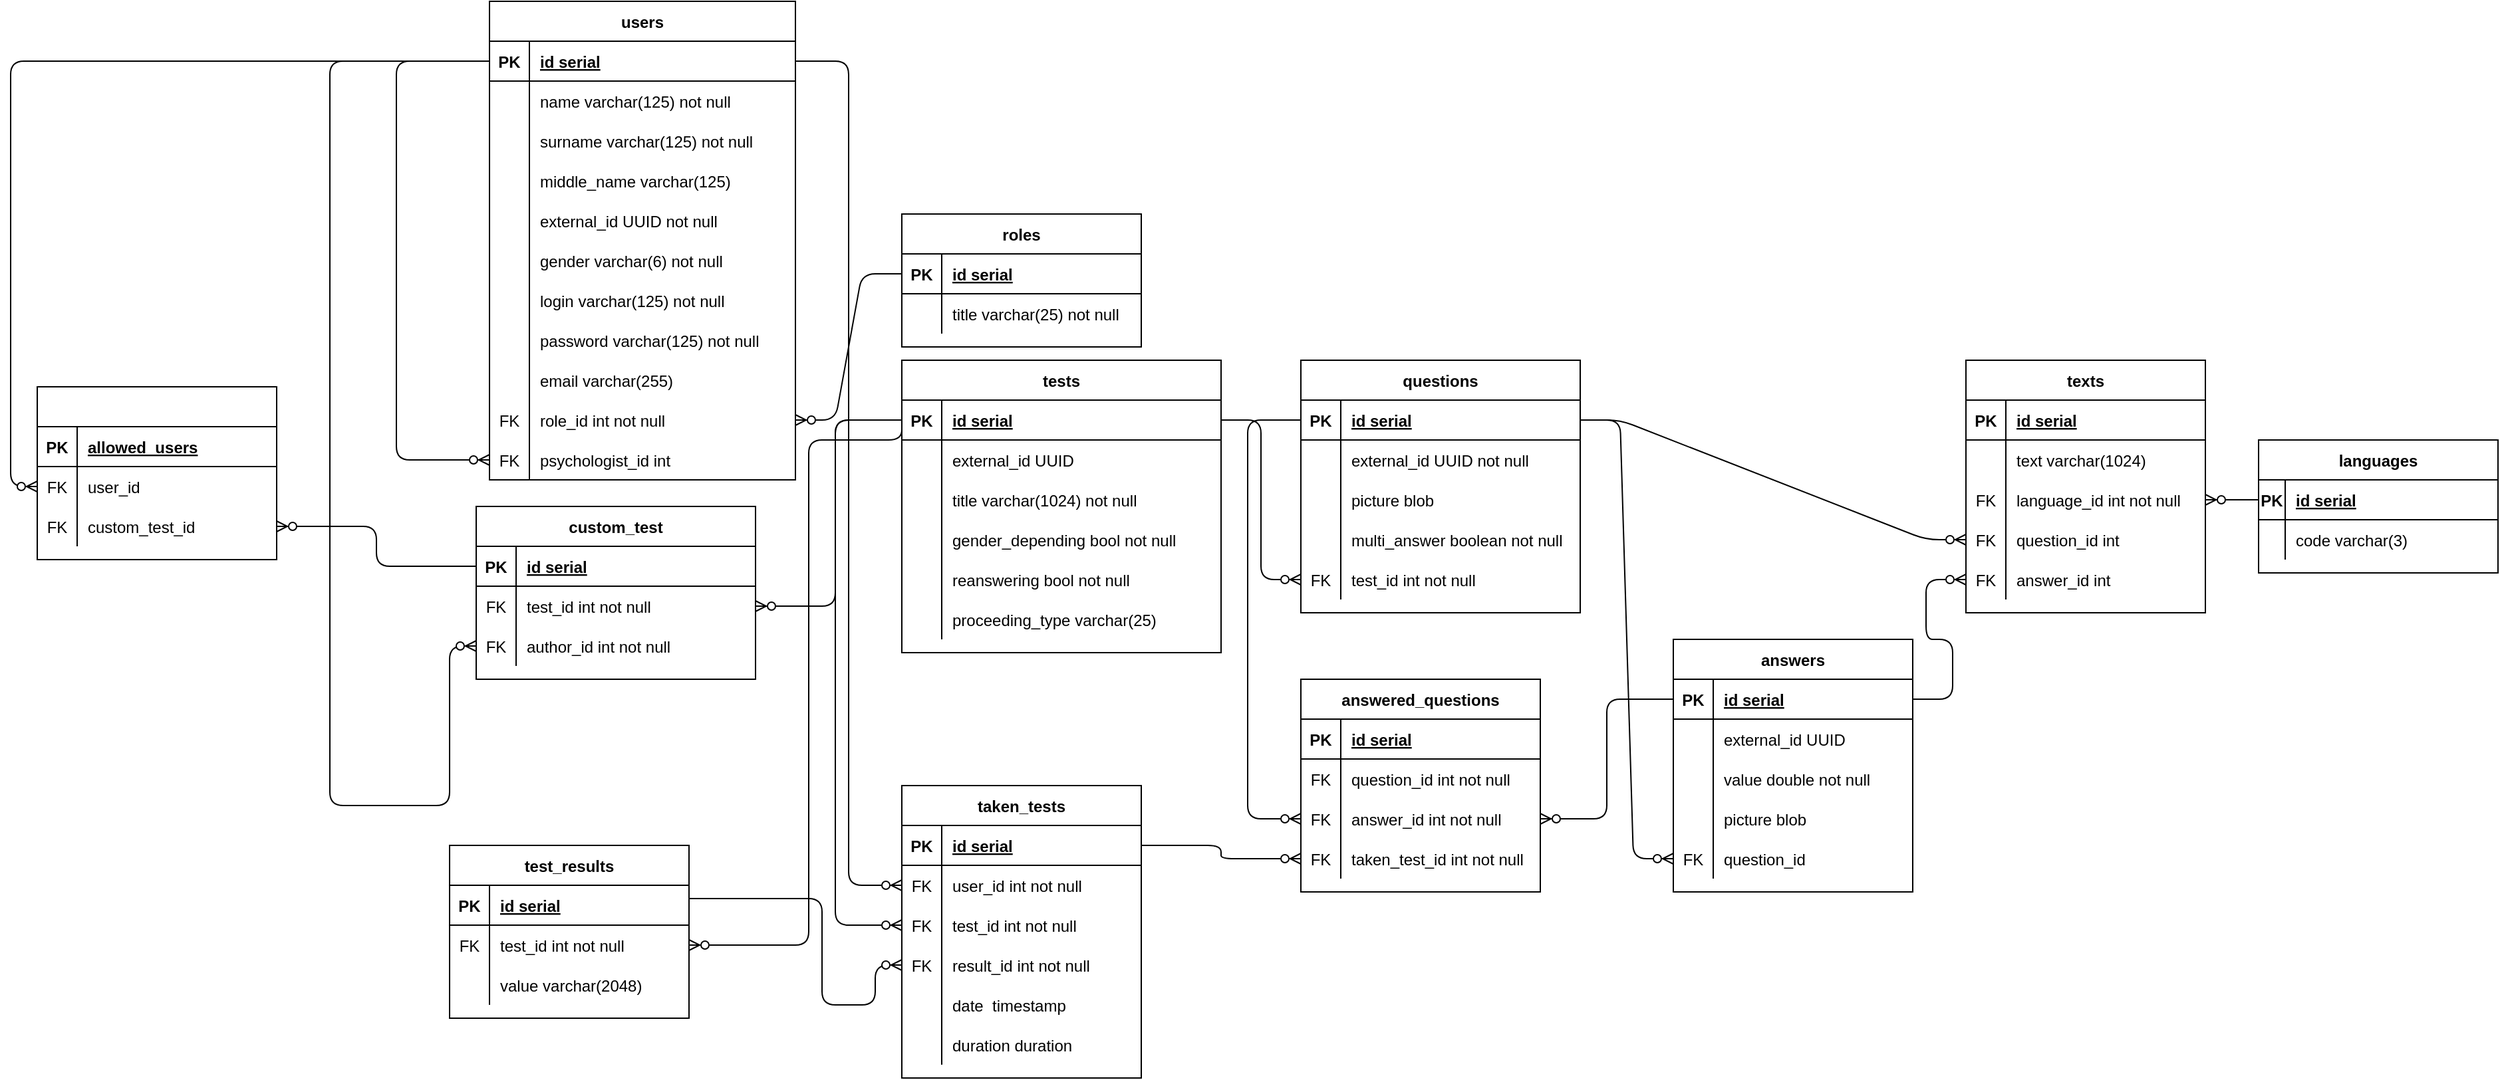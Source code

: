 <mxfile version="13.9.9" type="device"><diagram id="R2lEEEUBdFMjLlhIrx00" name="Page-1"><mxGraphModel dx="2100" dy="607" grid="1" gridSize="10" guides="1" tooltips="1" connect="1" arrows="1" fold="1" page="1" pageScale="1" pageWidth="850" pageHeight="1100" math="0" shadow="0" extFonts="Permanent Marker^https://fonts.googleapis.com/css?family=Permanent+Marker"><root><mxCell id="0"/><mxCell id="1" parent="0"/><mxCell id="3nkC1NGxihvUx6n18fSb-1" value="roles" style="shape=table;startSize=30;container=1;collapsible=1;childLayout=tableLayout;fixedRows=1;rowLines=0;fontStyle=1;align=center;resizeLast=1;" vertex="1" parent="1"><mxGeometry x="500" y="250" width="180" height="100" as="geometry"/></mxCell><mxCell id="3nkC1NGxihvUx6n18fSb-2" value="" style="shape=partialRectangle;collapsible=0;dropTarget=0;pointerEvents=0;fillColor=none;top=0;left=0;bottom=1;right=0;points=[[0,0.5],[1,0.5]];portConstraint=eastwest;" vertex="1" parent="3nkC1NGxihvUx6n18fSb-1"><mxGeometry y="30" width="180" height="30" as="geometry"/></mxCell><mxCell id="3nkC1NGxihvUx6n18fSb-3" value="PK" style="shape=partialRectangle;connectable=0;fillColor=none;top=0;left=0;bottom=0;right=0;fontStyle=1;overflow=hidden;" vertex="1" parent="3nkC1NGxihvUx6n18fSb-2"><mxGeometry width="30" height="30" as="geometry"/></mxCell><mxCell id="3nkC1NGxihvUx6n18fSb-4" value="id serial" style="shape=partialRectangle;connectable=0;fillColor=none;top=0;left=0;bottom=0;right=0;align=left;spacingLeft=6;fontStyle=5;overflow=hidden;" vertex="1" parent="3nkC1NGxihvUx6n18fSb-2"><mxGeometry x="30" width="150" height="30" as="geometry"/></mxCell><mxCell id="3nkC1NGxihvUx6n18fSb-5" value="" style="shape=partialRectangle;collapsible=0;dropTarget=0;pointerEvents=0;fillColor=none;top=0;left=0;bottom=0;right=0;points=[[0,0.5],[1,0.5]];portConstraint=eastwest;" vertex="1" parent="3nkC1NGxihvUx6n18fSb-1"><mxGeometry y="60" width="180" height="30" as="geometry"/></mxCell><mxCell id="3nkC1NGxihvUx6n18fSb-6" value="" style="shape=partialRectangle;connectable=0;fillColor=none;top=0;left=0;bottom=0;right=0;editable=1;overflow=hidden;" vertex="1" parent="3nkC1NGxihvUx6n18fSb-5"><mxGeometry width="30" height="30" as="geometry"/></mxCell><mxCell id="3nkC1NGxihvUx6n18fSb-7" value="title varchar(25) not null" style="shape=partialRectangle;connectable=0;fillColor=none;top=0;left=0;bottom=0;right=0;align=left;spacingLeft=6;overflow=hidden;" vertex="1" parent="3nkC1NGxihvUx6n18fSb-5"><mxGeometry x="30" width="150" height="30" as="geometry"/></mxCell><mxCell id="3nkC1NGxihvUx6n18fSb-14" value="users" style="shape=table;startSize=30;container=1;collapsible=1;childLayout=tableLayout;fixedRows=1;rowLines=0;fontStyle=1;align=center;resizeLast=1;" vertex="1" parent="1"><mxGeometry x="190" y="90" width="230" height="360" as="geometry"/></mxCell><mxCell id="3nkC1NGxihvUx6n18fSb-71" style="edgeStyle=orthogonalEdgeStyle;rounded=1;orthogonalLoop=1;jettySize=auto;html=1;entryX=0;entryY=0.5;entryDx=0;entryDy=0;endArrow=ERzeroToMany;endFill=1;" edge="1" parent="3nkC1NGxihvUx6n18fSb-14" source="3nkC1NGxihvUx6n18fSb-15" target="3nkC1NGxihvUx6n18fSb-66"><mxGeometry relative="1" as="geometry"><Array as="points"><mxPoint x="-70" y="45"/><mxPoint x="-70" y="345"/></Array></mxGeometry></mxCell><mxCell id="3nkC1NGxihvUx6n18fSb-15" value="" style="shape=partialRectangle;collapsible=0;dropTarget=0;pointerEvents=0;fillColor=none;top=0;left=0;bottom=1;right=0;points=[[0,0.5],[1,0.5]];portConstraint=eastwest;" vertex="1" parent="3nkC1NGxihvUx6n18fSb-14"><mxGeometry y="30" width="230" height="30" as="geometry"/></mxCell><mxCell id="3nkC1NGxihvUx6n18fSb-16" value="PK" style="shape=partialRectangle;connectable=0;fillColor=none;top=0;left=0;bottom=0;right=0;fontStyle=1;overflow=hidden;" vertex="1" parent="3nkC1NGxihvUx6n18fSb-15"><mxGeometry width="30" height="30" as="geometry"/></mxCell><mxCell id="3nkC1NGxihvUx6n18fSb-17" value="id serial" style="shape=partialRectangle;connectable=0;fillColor=none;top=0;left=0;bottom=0;right=0;align=left;spacingLeft=6;fontStyle=5;overflow=hidden;" vertex="1" parent="3nkC1NGxihvUx6n18fSb-15"><mxGeometry x="30" width="200" height="30" as="geometry"/></mxCell><mxCell id="3nkC1NGxihvUx6n18fSb-18" value="" style="shape=partialRectangle;collapsible=0;dropTarget=0;pointerEvents=0;fillColor=none;top=0;left=0;bottom=0;right=0;points=[[0,0.5],[1,0.5]];portConstraint=eastwest;" vertex="1" parent="3nkC1NGxihvUx6n18fSb-14"><mxGeometry y="60" width="230" height="30" as="geometry"/></mxCell><mxCell id="3nkC1NGxihvUx6n18fSb-19" value="" style="shape=partialRectangle;connectable=0;fillColor=none;top=0;left=0;bottom=0;right=0;editable=1;overflow=hidden;" vertex="1" parent="3nkC1NGxihvUx6n18fSb-18"><mxGeometry width="30" height="30" as="geometry"/></mxCell><mxCell id="3nkC1NGxihvUx6n18fSb-20" value="name varchar(125) not null" style="shape=partialRectangle;connectable=0;fillColor=none;top=0;left=0;bottom=0;right=0;align=left;spacingLeft=6;overflow=hidden;" vertex="1" parent="3nkC1NGxihvUx6n18fSb-18"><mxGeometry x="30" width="200" height="30" as="geometry"/></mxCell><mxCell id="3nkC1NGxihvUx6n18fSb-21" value="" style="shape=partialRectangle;collapsible=0;dropTarget=0;pointerEvents=0;fillColor=none;top=0;left=0;bottom=0;right=0;points=[[0,0.5],[1,0.5]];portConstraint=eastwest;" vertex="1" parent="3nkC1NGxihvUx6n18fSb-14"><mxGeometry y="90" width="230" height="30" as="geometry"/></mxCell><mxCell id="3nkC1NGxihvUx6n18fSb-22" value="" style="shape=partialRectangle;connectable=0;fillColor=none;top=0;left=0;bottom=0;right=0;editable=1;overflow=hidden;" vertex="1" parent="3nkC1NGxihvUx6n18fSb-21"><mxGeometry width="30" height="30" as="geometry"/></mxCell><mxCell id="3nkC1NGxihvUx6n18fSb-23" value="surname varchar(125) not null" style="shape=partialRectangle;connectable=0;fillColor=none;top=0;left=0;bottom=0;right=0;align=left;spacingLeft=6;overflow=hidden;" vertex="1" parent="3nkC1NGxihvUx6n18fSb-21"><mxGeometry x="30" width="200" height="30" as="geometry"/></mxCell><mxCell id="3nkC1NGxihvUx6n18fSb-24" value="" style="shape=partialRectangle;collapsible=0;dropTarget=0;pointerEvents=0;fillColor=none;top=0;left=0;bottom=0;right=0;points=[[0,0.5],[1,0.5]];portConstraint=eastwest;" vertex="1" parent="3nkC1NGxihvUx6n18fSb-14"><mxGeometry y="120" width="230" height="30" as="geometry"/></mxCell><mxCell id="3nkC1NGxihvUx6n18fSb-25" value="" style="shape=partialRectangle;connectable=0;fillColor=none;top=0;left=0;bottom=0;right=0;editable=1;overflow=hidden;" vertex="1" parent="3nkC1NGxihvUx6n18fSb-24"><mxGeometry width="30" height="30" as="geometry"/></mxCell><mxCell id="3nkC1NGxihvUx6n18fSb-26" value="middle_name varchar(125)" style="shape=partialRectangle;connectable=0;fillColor=none;top=0;left=0;bottom=0;right=0;align=left;spacingLeft=6;overflow=hidden;" vertex="1" parent="3nkC1NGxihvUx6n18fSb-24"><mxGeometry x="30" width="200" height="30" as="geometry"/></mxCell><mxCell id="3nkC1NGxihvUx6n18fSb-225" value="" style="shape=partialRectangle;collapsible=0;dropTarget=0;pointerEvents=0;fillColor=none;top=0;left=0;bottom=0;right=0;points=[[0,0.5],[1,0.5]];portConstraint=eastwest;" vertex="1" parent="3nkC1NGxihvUx6n18fSb-14"><mxGeometry y="150" width="230" height="30" as="geometry"/></mxCell><mxCell id="3nkC1NGxihvUx6n18fSb-226" value="" style="shape=partialRectangle;connectable=0;fillColor=none;top=0;left=0;bottom=0;right=0;editable=1;overflow=hidden;" vertex="1" parent="3nkC1NGxihvUx6n18fSb-225"><mxGeometry width="30" height="30" as="geometry"/></mxCell><mxCell id="3nkC1NGxihvUx6n18fSb-227" value="external_id UUID not null" style="shape=partialRectangle;connectable=0;fillColor=none;top=0;left=0;bottom=0;right=0;align=left;spacingLeft=6;overflow=hidden;" vertex="1" parent="3nkC1NGxihvUx6n18fSb-225"><mxGeometry x="30" width="200" height="30" as="geometry"/></mxCell><mxCell id="3nkC1NGxihvUx6n18fSb-56" value="" style="shape=partialRectangle;collapsible=0;dropTarget=0;pointerEvents=0;fillColor=none;top=0;left=0;bottom=0;right=0;points=[[0,0.5],[1,0.5]];portConstraint=eastwest;" vertex="1" parent="3nkC1NGxihvUx6n18fSb-14"><mxGeometry y="180" width="230" height="30" as="geometry"/></mxCell><mxCell id="3nkC1NGxihvUx6n18fSb-57" value="" style="shape=partialRectangle;connectable=0;fillColor=none;top=0;left=0;bottom=0;right=0;editable=1;overflow=hidden;" vertex="1" parent="3nkC1NGxihvUx6n18fSb-56"><mxGeometry width="30" height="30" as="geometry"/></mxCell><mxCell id="3nkC1NGxihvUx6n18fSb-58" value="gender varchar(6) not null" style="shape=partialRectangle;connectable=0;fillColor=none;top=0;left=0;bottom=0;right=0;align=left;spacingLeft=6;overflow=hidden;" vertex="1" parent="3nkC1NGxihvUx6n18fSb-56"><mxGeometry x="30" width="200" height="30" as="geometry"/></mxCell><mxCell id="3nkC1NGxihvUx6n18fSb-27" value="" style="shape=partialRectangle;collapsible=0;dropTarget=0;pointerEvents=0;fillColor=none;top=0;left=0;bottom=0;right=0;points=[[0,0.5],[1,0.5]];portConstraint=eastwest;" vertex="1" parent="3nkC1NGxihvUx6n18fSb-14"><mxGeometry y="210" width="230" height="30" as="geometry"/></mxCell><mxCell id="3nkC1NGxihvUx6n18fSb-28" value="" style="shape=partialRectangle;connectable=0;fillColor=none;top=0;left=0;bottom=0;right=0;editable=1;overflow=hidden;" vertex="1" parent="3nkC1NGxihvUx6n18fSb-27"><mxGeometry width="30" height="30" as="geometry"/></mxCell><mxCell id="3nkC1NGxihvUx6n18fSb-29" value="login varchar(125) not null" style="shape=partialRectangle;connectable=0;fillColor=none;top=0;left=0;bottom=0;right=0;align=left;spacingLeft=6;overflow=hidden;" vertex="1" parent="3nkC1NGxihvUx6n18fSb-27"><mxGeometry x="30" width="200" height="30" as="geometry"/></mxCell><mxCell id="3nkC1NGxihvUx6n18fSb-34" value="" style="shape=partialRectangle;collapsible=0;dropTarget=0;pointerEvents=0;fillColor=none;top=0;left=0;bottom=0;right=0;points=[[0,0.5],[1,0.5]];portConstraint=eastwest;" vertex="1" parent="3nkC1NGxihvUx6n18fSb-14"><mxGeometry y="240" width="230" height="30" as="geometry"/></mxCell><mxCell id="3nkC1NGxihvUx6n18fSb-35" value="" style="shape=partialRectangle;connectable=0;fillColor=none;top=0;left=0;bottom=0;right=0;editable=1;overflow=hidden;" vertex="1" parent="3nkC1NGxihvUx6n18fSb-34"><mxGeometry width="30" height="30" as="geometry"/></mxCell><mxCell id="3nkC1NGxihvUx6n18fSb-36" value="password varchar(125) not null" style="shape=partialRectangle;connectable=0;fillColor=none;top=0;left=0;bottom=0;right=0;align=left;spacingLeft=6;overflow=hidden;" vertex="1" parent="3nkC1NGxihvUx6n18fSb-34"><mxGeometry x="30" width="200" height="30" as="geometry"/></mxCell><mxCell id="3nkC1NGxihvUx6n18fSb-45" value="" style="shape=partialRectangle;collapsible=0;dropTarget=0;pointerEvents=0;fillColor=none;top=0;left=0;bottom=0;right=0;points=[[0,0.5],[1,0.5]];portConstraint=eastwest;" vertex="1" parent="3nkC1NGxihvUx6n18fSb-14"><mxGeometry y="270" width="230" height="30" as="geometry"/></mxCell><mxCell id="3nkC1NGxihvUx6n18fSb-46" value="" style="shape=partialRectangle;connectable=0;fillColor=none;top=0;left=0;bottom=0;right=0;editable=1;overflow=hidden;" vertex="1" parent="3nkC1NGxihvUx6n18fSb-45"><mxGeometry width="30" height="30" as="geometry"/></mxCell><mxCell id="3nkC1NGxihvUx6n18fSb-47" value="email varchar(255)" style="shape=partialRectangle;connectable=0;fillColor=none;top=0;left=0;bottom=0;right=0;align=left;spacingLeft=6;overflow=hidden;" vertex="1" parent="3nkC1NGxihvUx6n18fSb-45"><mxGeometry x="30" width="200" height="30" as="geometry"/></mxCell><mxCell id="3nkC1NGxihvUx6n18fSb-52" value="" style="shape=partialRectangle;collapsible=0;dropTarget=0;pointerEvents=0;fillColor=none;top=0;left=0;bottom=0;right=0;points=[[0,0.5],[1,0.5]];portConstraint=eastwest;" vertex="1" parent="3nkC1NGxihvUx6n18fSb-14"><mxGeometry y="300" width="230" height="30" as="geometry"/></mxCell><mxCell id="3nkC1NGxihvUx6n18fSb-53" value="FK" style="shape=partialRectangle;connectable=0;fillColor=none;top=0;left=0;bottom=0;right=0;fontStyle=0;overflow=hidden;" vertex="1" parent="3nkC1NGxihvUx6n18fSb-52"><mxGeometry width="30" height="30" as="geometry"/></mxCell><mxCell id="3nkC1NGxihvUx6n18fSb-54" value="role_id int not null" style="shape=partialRectangle;connectable=0;fillColor=none;top=0;left=0;bottom=0;right=0;align=left;spacingLeft=6;fontStyle=0;overflow=hidden;" vertex="1" parent="3nkC1NGxihvUx6n18fSb-52"><mxGeometry x="30" width="200" height="30" as="geometry"/></mxCell><mxCell id="3nkC1NGxihvUx6n18fSb-66" value="" style="shape=partialRectangle;collapsible=0;dropTarget=0;pointerEvents=0;fillColor=none;top=0;left=0;bottom=0;right=0;points=[[0,0.5],[1,0.5]];portConstraint=eastwest;" vertex="1" parent="3nkC1NGxihvUx6n18fSb-14"><mxGeometry y="330" width="230" height="30" as="geometry"/></mxCell><mxCell id="3nkC1NGxihvUx6n18fSb-67" value="FK" style="shape=partialRectangle;connectable=0;fillColor=none;top=0;left=0;bottom=0;right=0;fontStyle=0;overflow=hidden;" vertex="1" parent="3nkC1NGxihvUx6n18fSb-66"><mxGeometry width="30" height="30" as="geometry"/></mxCell><mxCell id="3nkC1NGxihvUx6n18fSb-68" value="psychologist_id int " style="shape=partialRectangle;connectable=0;fillColor=none;top=0;left=0;bottom=0;right=0;align=left;spacingLeft=6;fontStyle=0;overflow=hidden;" vertex="1" parent="3nkC1NGxihvUx6n18fSb-66"><mxGeometry x="30" width="200" height="30" as="geometry"/></mxCell><mxCell id="3nkC1NGxihvUx6n18fSb-55" value="" style="edgeStyle=entityRelationEdgeStyle;fontSize=12;html=1;endArrow=ERzeroToMany;endFill=1;exitX=0;exitY=0.5;exitDx=0;exitDy=0;" edge="1" parent="1" source="3nkC1NGxihvUx6n18fSb-2" target="3nkC1NGxihvUx6n18fSb-52"><mxGeometry width="100" height="100" relative="1" as="geometry"><mxPoint x="520" y="470" as="sourcePoint"/><mxPoint x="620" y="370" as="targetPoint"/></mxGeometry></mxCell><mxCell id="3nkC1NGxihvUx6n18fSb-72" value="tests" style="shape=table;startSize=30;container=1;collapsible=1;childLayout=tableLayout;fixedRows=1;rowLines=0;fontStyle=1;align=center;resizeLast=1;" vertex="1" parent="1"><mxGeometry x="500" y="360" width="240" height="220" as="geometry"/></mxCell><mxCell id="3nkC1NGxihvUx6n18fSb-73" value="" style="shape=partialRectangle;collapsible=0;dropTarget=0;pointerEvents=0;fillColor=none;top=0;left=0;bottom=1;right=0;points=[[0,0.5],[1,0.5]];portConstraint=eastwest;" vertex="1" parent="3nkC1NGxihvUx6n18fSb-72"><mxGeometry y="30" width="240" height="30" as="geometry"/></mxCell><mxCell id="3nkC1NGxihvUx6n18fSb-74" value="PK" style="shape=partialRectangle;connectable=0;fillColor=none;top=0;left=0;bottom=0;right=0;fontStyle=1;overflow=hidden;" vertex="1" parent="3nkC1NGxihvUx6n18fSb-73"><mxGeometry width="30" height="30" as="geometry"/></mxCell><mxCell id="3nkC1NGxihvUx6n18fSb-75" value="id serial" style="shape=partialRectangle;connectable=0;fillColor=none;top=0;left=0;bottom=0;right=0;align=left;spacingLeft=6;fontStyle=5;overflow=hidden;" vertex="1" parent="3nkC1NGxihvUx6n18fSb-73"><mxGeometry x="30" width="210" height="30" as="geometry"/></mxCell><mxCell id="3nkC1NGxihvUx6n18fSb-220" value="" style="shape=partialRectangle;collapsible=0;dropTarget=0;pointerEvents=0;fillColor=none;top=0;left=0;bottom=0;right=0;points=[[0,0.5],[1,0.5]];portConstraint=eastwest;" vertex="1" parent="3nkC1NGxihvUx6n18fSb-72"><mxGeometry y="60" width="240" height="30" as="geometry"/></mxCell><mxCell id="3nkC1NGxihvUx6n18fSb-221" value="" style="shape=partialRectangle;connectable=0;fillColor=none;top=0;left=0;bottom=0;right=0;editable=1;overflow=hidden;" vertex="1" parent="3nkC1NGxihvUx6n18fSb-220"><mxGeometry width="30" height="30" as="geometry"/></mxCell><mxCell id="3nkC1NGxihvUx6n18fSb-222" value="external_id UUID" style="shape=partialRectangle;connectable=0;fillColor=none;top=0;left=0;bottom=0;right=0;align=left;spacingLeft=6;overflow=hidden;" vertex="1" parent="3nkC1NGxihvUx6n18fSb-220"><mxGeometry x="30" width="210" height="30" as="geometry"/></mxCell><mxCell id="3nkC1NGxihvUx6n18fSb-76" value="" style="shape=partialRectangle;collapsible=0;dropTarget=0;pointerEvents=0;fillColor=none;top=0;left=0;bottom=0;right=0;points=[[0,0.5],[1,0.5]];portConstraint=eastwest;" vertex="1" parent="3nkC1NGxihvUx6n18fSb-72"><mxGeometry y="90" width="240" height="30" as="geometry"/></mxCell><mxCell id="3nkC1NGxihvUx6n18fSb-77" value="" style="shape=partialRectangle;connectable=0;fillColor=none;top=0;left=0;bottom=0;right=0;editable=1;overflow=hidden;" vertex="1" parent="3nkC1NGxihvUx6n18fSb-76"><mxGeometry width="30" height="30" as="geometry"/></mxCell><mxCell id="3nkC1NGxihvUx6n18fSb-78" value="title varchar(1024) not null" style="shape=partialRectangle;connectable=0;fillColor=none;top=0;left=0;bottom=0;right=0;align=left;spacingLeft=6;overflow=hidden;" vertex="1" parent="3nkC1NGxihvUx6n18fSb-76"><mxGeometry x="30" width="210" height="30" as="geometry"/></mxCell><mxCell id="3nkC1NGxihvUx6n18fSb-79" value="" style="shape=partialRectangle;collapsible=0;dropTarget=0;pointerEvents=0;fillColor=none;top=0;left=0;bottom=0;right=0;points=[[0,0.5],[1,0.5]];portConstraint=eastwest;" vertex="1" parent="3nkC1NGxihvUx6n18fSb-72"><mxGeometry y="120" width="240" height="30" as="geometry"/></mxCell><mxCell id="3nkC1NGxihvUx6n18fSb-80" value="" style="shape=partialRectangle;connectable=0;fillColor=none;top=0;left=0;bottom=0;right=0;editable=1;overflow=hidden;" vertex="1" parent="3nkC1NGxihvUx6n18fSb-79"><mxGeometry width="30" height="30" as="geometry"/></mxCell><mxCell id="3nkC1NGxihvUx6n18fSb-81" value="gender_depending bool not null" style="shape=partialRectangle;connectable=0;fillColor=none;top=0;left=0;bottom=0;right=0;align=left;spacingLeft=6;overflow=hidden;" vertex="1" parent="3nkC1NGxihvUx6n18fSb-79"><mxGeometry x="30" width="210" height="30" as="geometry"/></mxCell><mxCell id="3nkC1NGxihvUx6n18fSb-82" value="" style="shape=partialRectangle;collapsible=0;dropTarget=0;pointerEvents=0;fillColor=none;top=0;left=0;bottom=0;right=0;points=[[0,0.5],[1,0.5]];portConstraint=eastwest;" vertex="1" parent="3nkC1NGxihvUx6n18fSb-72"><mxGeometry y="150" width="240" height="30" as="geometry"/></mxCell><mxCell id="3nkC1NGxihvUx6n18fSb-83" value="" style="shape=partialRectangle;connectable=0;fillColor=none;top=0;left=0;bottom=0;right=0;editable=1;overflow=hidden;" vertex="1" parent="3nkC1NGxihvUx6n18fSb-82"><mxGeometry width="30" height="30" as="geometry"/></mxCell><mxCell id="3nkC1NGxihvUx6n18fSb-84" value="reanswering bool not null" style="shape=partialRectangle;connectable=0;fillColor=none;top=0;left=0;bottom=0;right=0;align=left;spacingLeft=6;overflow=hidden;" vertex="1" parent="3nkC1NGxihvUx6n18fSb-82"><mxGeometry x="30" width="210" height="30" as="geometry"/></mxCell><mxCell id="3nkC1NGxihvUx6n18fSb-114" value="" style="shape=partialRectangle;collapsible=0;dropTarget=0;pointerEvents=0;fillColor=none;top=0;left=0;bottom=0;right=0;points=[[0,0.5],[1,0.5]];portConstraint=eastwest;" vertex="1" parent="3nkC1NGxihvUx6n18fSb-72"><mxGeometry y="180" width="240" height="30" as="geometry"/></mxCell><mxCell id="3nkC1NGxihvUx6n18fSb-115" value="" style="shape=partialRectangle;connectable=0;fillColor=none;top=0;left=0;bottom=0;right=0;editable=1;overflow=hidden;" vertex="1" parent="3nkC1NGxihvUx6n18fSb-114"><mxGeometry width="30" height="30" as="geometry"/></mxCell><mxCell id="3nkC1NGxihvUx6n18fSb-116" value="proceeding_type varchar(25)" style="shape=partialRectangle;connectable=0;fillColor=none;top=0;left=0;bottom=0;right=0;align=left;spacingLeft=6;overflow=hidden;" vertex="1" parent="3nkC1NGxihvUx6n18fSb-114"><mxGeometry x="30" width="210" height="30" as="geometry"/></mxCell><mxCell id="3nkC1NGxihvUx6n18fSb-85" value="custom_test" style="shape=table;startSize=30;container=1;collapsible=1;childLayout=tableLayout;fixedRows=1;rowLines=0;fontStyle=1;align=center;resizeLast=1;" vertex="1" parent="1"><mxGeometry x="180" y="470" width="210" height="130" as="geometry"/></mxCell><mxCell id="3nkC1NGxihvUx6n18fSb-86" value="" style="shape=partialRectangle;collapsible=0;dropTarget=0;pointerEvents=0;fillColor=none;top=0;left=0;bottom=1;right=0;points=[[0,0.5],[1,0.5]];portConstraint=eastwest;" vertex="1" parent="3nkC1NGxihvUx6n18fSb-85"><mxGeometry y="30" width="210" height="30" as="geometry"/></mxCell><mxCell id="3nkC1NGxihvUx6n18fSb-87" value="PK" style="shape=partialRectangle;connectable=0;fillColor=none;top=0;left=0;bottom=0;right=0;fontStyle=1;overflow=hidden;" vertex="1" parent="3nkC1NGxihvUx6n18fSb-86"><mxGeometry width="30" height="30" as="geometry"/></mxCell><mxCell id="3nkC1NGxihvUx6n18fSb-88" value="id serial" style="shape=partialRectangle;connectable=0;fillColor=none;top=0;left=0;bottom=0;right=0;align=left;spacingLeft=6;fontStyle=5;overflow=hidden;" vertex="1" parent="3nkC1NGxihvUx6n18fSb-86"><mxGeometry x="30" width="180" height="30" as="geometry"/></mxCell><mxCell id="3nkC1NGxihvUx6n18fSb-89" value="" style="shape=partialRectangle;collapsible=0;dropTarget=0;pointerEvents=0;fillColor=none;top=0;left=0;bottom=0;right=0;points=[[0,0.5],[1,0.5]];portConstraint=eastwest;" vertex="1" parent="3nkC1NGxihvUx6n18fSb-85"><mxGeometry y="60" width="210" height="30" as="geometry"/></mxCell><mxCell id="3nkC1NGxihvUx6n18fSb-90" value="FK" style="shape=partialRectangle;connectable=0;fillColor=none;top=0;left=0;bottom=0;right=0;editable=1;overflow=hidden;fontStyle=0" vertex="1" parent="3nkC1NGxihvUx6n18fSb-89"><mxGeometry width="30" height="30" as="geometry"/></mxCell><mxCell id="3nkC1NGxihvUx6n18fSb-91" value="test_id int not null" style="shape=partialRectangle;connectable=0;fillColor=none;top=0;left=0;bottom=0;right=0;align=left;spacingLeft=6;overflow=hidden;" vertex="1" parent="3nkC1NGxihvUx6n18fSb-89"><mxGeometry x="30" width="180" height="30" as="geometry"/></mxCell><mxCell id="3nkC1NGxihvUx6n18fSb-92" value="" style="shape=partialRectangle;collapsible=0;dropTarget=0;pointerEvents=0;fillColor=none;top=0;left=0;bottom=0;right=0;points=[[0,0.5],[1,0.5]];portConstraint=eastwest;" vertex="1" parent="3nkC1NGxihvUx6n18fSb-85"><mxGeometry y="90" width="210" height="30" as="geometry"/></mxCell><mxCell id="3nkC1NGxihvUx6n18fSb-93" value="FK" style="shape=partialRectangle;connectable=0;fillColor=none;top=0;left=0;bottom=0;right=0;editable=1;overflow=hidden;fontStyle=0" vertex="1" parent="3nkC1NGxihvUx6n18fSb-92"><mxGeometry width="30" height="30" as="geometry"/></mxCell><mxCell id="3nkC1NGxihvUx6n18fSb-94" value="author_id int not null" style="shape=partialRectangle;connectable=0;fillColor=none;top=0;left=0;bottom=0;right=0;align=left;spacingLeft=6;overflow=hidden;" vertex="1" parent="3nkC1NGxihvUx6n18fSb-92"><mxGeometry x="30" width="180" height="30" as="geometry"/></mxCell><mxCell id="3nkC1NGxihvUx6n18fSb-99" style="edgeStyle=orthogonalEdgeStyle;rounded=1;orthogonalLoop=1;jettySize=auto;html=1;entryX=0;entryY=0.5;entryDx=0;entryDy=0;endArrow=ERzeroToMany;endFill=1;exitX=0;exitY=0.5;exitDx=0;exitDy=0;" edge="1" parent="1" source="3nkC1NGxihvUx6n18fSb-15" target="3nkC1NGxihvUx6n18fSb-92"><mxGeometry relative="1" as="geometry"><Array as="points"><mxPoint x="70" y="135"/><mxPoint x="70" y="695"/><mxPoint x="160" y="695"/><mxPoint x="160" y="575"/></Array></mxGeometry></mxCell><mxCell id="3nkC1NGxihvUx6n18fSb-100" style="edgeStyle=orthogonalEdgeStyle;rounded=1;orthogonalLoop=1;jettySize=auto;html=1;entryX=1;entryY=0.5;entryDx=0;entryDy=0;endArrow=ERzeroToMany;endFill=1;" edge="1" parent="1" source="3nkC1NGxihvUx6n18fSb-73" target="3nkC1NGxihvUx6n18fSb-89"><mxGeometry relative="1" as="geometry"><Array as="points"><mxPoint x="450" y="405"/><mxPoint x="450" y="545"/></Array></mxGeometry></mxCell><mxCell id="3nkC1NGxihvUx6n18fSb-101" value="questions" style="shape=table;startSize=30;container=1;collapsible=1;childLayout=tableLayout;fixedRows=1;rowLines=0;fontStyle=1;align=center;resizeLast=1;" vertex="1" parent="1"><mxGeometry x="800" y="360" width="210" height="190" as="geometry"/></mxCell><mxCell id="3nkC1NGxihvUx6n18fSb-102" value="" style="shape=partialRectangle;collapsible=0;dropTarget=0;pointerEvents=0;fillColor=none;top=0;left=0;bottom=1;right=0;points=[[0,0.5],[1,0.5]];portConstraint=eastwest;" vertex="1" parent="3nkC1NGxihvUx6n18fSb-101"><mxGeometry y="30" width="210" height="30" as="geometry"/></mxCell><mxCell id="3nkC1NGxihvUx6n18fSb-103" value="PK" style="shape=partialRectangle;connectable=0;fillColor=none;top=0;left=0;bottom=0;right=0;fontStyle=1;overflow=hidden;" vertex="1" parent="3nkC1NGxihvUx6n18fSb-102"><mxGeometry width="30" height="30" as="geometry"/></mxCell><mxCell id="3nkC1NGxihvUx6n18fSb-104" value="id serial" style="shape=partialRectangle;connectable=0;fillColor=none;top=0;left=0;bottom=0;right=0;align=left;spacingLeft=6;fontStyle=5;overflow=hidden;" vertex="1" parent="3nkC1NGxihvUx6n18fSb-102"><mxGeometry x="30" width="180" height="30" as="geometry"/></mxCell><mxCell id="3nkC1NGxihvUx6n18fSb-204" value="" style="shape=partialRectangle;collapsible=0;dropTarget=0;pointerEvents=0;fillColor=none;top=0;left=0;bottom=0;right=0;points=[[0,0.5],[1,0.5]];portConstraint=eastwest;" vertex="1" parent="3nkC1NGxihvUx6n18fSb-101"><mxGeometry y="60" width="210" height="30" as="geometry"/></mxCell><mxCell id="3nkC1NGxihvUx6n18fSb-205" value="" style="shape=partialRectangle;connectable=0;fillColor=none;top=0;left=0;bottom=0;right=0;editable=1;overflow=hidden;" vertex="1" parent="3nkC1NGxihvUx6n18fSb-204"><mxGeometry width="30" height="30" as="geometry"/></mxCell><mxCell id="3nkC1NGxihvUx6n18fSb-206" value="external_id UUID not null" style="shape=partialRectangle;connectable=0;fillColor=none;top=0;left=0;bottom=0;right=0;align=left;spacingLeft=6;overflow=hidden;" vertex="1" parent="3nkC1NGxihvUx6n18fSb-204"><mxGeometry x="30" width="180" height="30" as="geometry"/></mxCell><mxCell id="3nkC1NGxihvUx6n18fSb-108" value="" style="shape=partialRectangle;collapsible=0;dropTarget=0;pointerEvents=0;fillColor=none;top=0;left=0;bottom=0;right=0;points=[[0,0.5],[1,0.5]];portConstraint=eastwest;" vertex="1" parent="3nkC1NGxihvUx6n18fSb-101"><mxGeometry y="90" width="210" height="30" as="geometry"/></mxCell><mxCell id="3nkC1NGxihvUx6n18fSb-109" value="" style="shape=partialRectangle;connectable=0;fillColor=none;top=0;left=0;bottom=0;right=0;editable=1;overflow=hidden;" vertex="1" parent="3nkC1NGxihvUx6n18fSb-108"><mxGeometry width="30" height="30" as="geometry"/></mxCell><mxCell id="3nkC1NGxihvUx6n18fSb-110" value="picture blob " style="shape=partialRectangle;connectable=0;fillColor=none;top=0;left=0;bottom=0;right=0;align=left;spacingLeft=6;overflow=hidden;" vertex="1" parent="3nkC1NGxihvUx6n18fSb-108"><mxGeometry x="30" width="180" height="30" as="geometry"/></mxCell><mxCell id="3nkC1NGxihvUx6n18fSb-111" value="" style="shape=partialRectangle;collapsible=0;dropTarget=0;pointerEvents=0;fillColor=none;top=0;left=0;bottom=0;right=0;points=[[0,0.5],[1,0.5]];portConstraint=eastwest;" vertex="1" parent="3nkC1NGxihvUx6n18fSb-101"><mxGeometry y="120" width="210" height="30" as="geometry"/></mxCell><mxCell id="3nkC1NGxihvUx6n18fSb-112" value="" style="shape=partialRectangle;connectable=0;fillColor=none;top=0;left=0;bottom=0;right=0;editable=1;overflow=hidden;" vertex="1" parent="3nkC1NGxihvUx6n18fSb-111"><mxGeometry width="30" height="30" as="geometry"/></mxCell><mxCell id="3nkC1NGxihvUx6n18fSb-113" value="multi_answer boolean not null" style="shape=partialRectangle;connectable=0;fillColor=none;top=0;left=0;bottom=0;right=0;align=left;spacingLeft=6;overflow=hidden;" vertex="1" parent="3nkC1NGxihvUx6n18fSb-111"><mxGeometry x="30" width="180" height="30" as="geometry"/></mxCell><mxCell id="3nkC1NGxihvUx6n18fSb-118" value="" style="shape=partialRectangle;collapsible=0;dropTarget=0;pointerEvents=0;fillColor=none;top=0;left=0;bottom=0;right=0;points=[[0,0.5],[1,0.5]];portConstraint=eastwest;" vertex="1" parent="3nkC1NGxihvUx6n18fSb-101"><mxGeometry y="150" width="210" height="30" as="geometry"/></mxCell><mxCell id="3nkC1NGxihvUx6n18fSb-119" value="FK" style="shape=partialRectangle;connectable=0;fillColor=none;top=0;left=0;bottom=0;right=0;fontStyle=0;overflow=hidden;" vertex="1" parent="3nkC1NGxihvUx6n18fSb-118"><mxGeometry width="30" height="30" as="geometry"/></mxCell><mxCell id="3nkC1NGxihvUx6n18fSb-120" value="test_id int not null" style="shape=partialRectangle;connectable=0;fillColor=none;top=0;left=0;bottom=0;right=0;align=left;spacingLeft=6;fontStyle=0;overflow=hidden;" vertex="1" parent="3nkC1NGxihvUx6n18fSb-118"><mxGeometry x="30" width="180" height="30" as="geometry"/></mxCell><mxCell id="3nkC1NGxihvUx6n18fSb-121" value="" style="edgeStyle=entityRelationEdgeStyle;fontSize=12;html=1;endArrow=ERzeroToMany;endFill=1;exitX=1;exitY=0.5;exitDx=0;exitDy=0;entryX=0;entryY=0.5;entryDx=0;entryDy=0;" edge="1" parent="1" source="3nkC1NGxihvUx6n18fSb-73" target="3nkC1NGxihvUx6n18fSb-118"><mxGeometry width="100" height="100" relative="1" as="geometry"><mxPoint x="620" y="530" as="sourcePoint"/><mxPoint x="720" y="430" as="targetPoint"/></mxGeometry></mxCell><mxCell id="3nkC1NGxihvUx6n18fSb-122" value="answers" style="shape=table;startSize=30;container=1;collapsible=1;childLayout=tableLayout;fixedRows=1;rowLines=0;fontStyle=1;align=center;resizeLast=1;" vertex="1" parent="1"><mxGeometry x="1080" y="570" width="180" height="190" as="geometry"/></mxCell><mxCell id="3nkC1NGxihvUx6n18fSb-123" value="" style="shape=partialRectangle;collapsible=0;dropTarget=0;pointerEvents=0;fillColor=none;top=0;left=0;bottom=1;right=0;points=[[0,0.5],[1,0.5]];portConstraint=eastwest;" vertex="1" parent="3nkC1NGxihvUx6n18fSb-122"><mxGeometry y="30" width="180" height="30" as="geometry"/></mxCell><mxCell id="3nkC1NGxihvUx6n18fSb-124" value="PK" style="shape=partialRectangle;connectable=0;fillColor=none;top=0;left=0;bottom=0;right=0;fontStyle=1;overflow=hidden;" vertex="1" parent="3nkC1NGxihvUx6n18fSb-123"><mxGeometry width="30" height="30" as="geometry"/></mxCell><mxCell id="3nkC1NGxihvUx6n18fSb-125" value="id serial" style="shape=partialRectangle;connectable=0;fillColor=none;top=0;left=0;bottom=0;right=0;align=left;spacingLeft=6;fontStyle=5;overflow=hidden;" vertex="1" parent="3nkC1NGxihvUx6n18fSb-123"><mxGeometry x="30" width="150" height="30" as="geometry"/></mxCell><mxCell id="3nkC1NGxihvUx6n18fSb-207" value="" style="shape=partialRectangle;collapsible=0;dropTarget=0;pointerEvents=0;fillColor=none;top=0;left=0;bottom=0;right=0;points=[[0,0.5],[1,0.5]];portConstraint=eastwest;" vertex="1" parent="3nkC1NGxihvUx6n18fSb-122"><mxGeometry y="60" width="180" height="30" as="geometry"/></mxCell><mxCell id="3nkC1NGxihvUx6n18fSb-208" value="" style="shape=partialRectangle;connectable=0;fillColor=none;top=0;left=0;bottom=0;right=0;editable=1;overflow=hidden;" vertex="1" parent="3nkC1NGxihvUx6n18fSb-207"><mxGeometry width="30" height="30" as="geometry"/></mxCell><mxCell id="3nkC1NGxihvUx6n18fSb-209" value="external_id UUID" style="shape=partialRectangle;connectable=0;fillColor=none;top=0;left=0;bottom=0;right=0;align=left;spacingLeft=6;overflow=hidden;" vertex="1" parent="3nkC1NGxihvUx6n18fSb-207"><mxGeometry x="30" width="150" height="30" as="geometry"/></mxCell><mxCell id="3nkC1NGxihvUx6n18fSb-129" value="" style="shape=partialRectangle;collapsible=0;dropTarget=0;pointerEvents=0;fillColor=none;top=0;left=0;bottom=0;right=0;points=[[0,0.5],[1,0.5]];portConstraint=eastwest;" vertex="1" parent="3nkC1NGxihvUx6n18fSb-122"><mxGeometry y="90" width="180" height="30" as="geometry"/></mxCell><mxCell id="3nkC1NGxihvUx6n18fSb-130" value="" style="shape=partialRectangle;connectable=0;fillColor=none;top=0;left=0;bottom=0;right=0;editable=1;overflow=hidden;" vertex="1" parent="3nkC1NGxihvUx6n18fSb-129"><mxGeometry width="30" height="30" as="geometry"/></mxCell><mxCell id="3nkC1NGxihvUx6n18fSb-131" value="value double not null" style="shape=partialRectangle;connectable=0;fillColor=none;top=0;left=0;bottom=0;right=0;align=left;spacingLeft=6;overflow=hidden;" vertex="1" parent="3nkC1NGxihvUx6n18fSb-129"><mxGeometry x="30" width="150" height="30" as="geometry"/></mxCell><mxCell id="3nkC1NGxihvUx6n18fSb-132" value="" style="shape=partialRectangle;collapsible=0;dropTarget=0;pointerEvents=0;fillColor=none;top=0;left=0;bottom=0;right=0;points=[[0,0.5],[1,0.5]];portConstraint=eastwest;" vertex="1" parent="3nkC1NGxihvUx6n18fSb-122"><mxGeometry y="120" width="180" height="30" as="geometry"/></mxCell><mxCell id="3nkC1NGxihvUx6n18fSb-133" value="" style="shape=partialRectangle;connectable=0;fillColor=none;top=0;left=0;bottom=0;right=0;editable=1;overflow=hidden;" vertex="1" parent="3nkC1NGxihvUx6n18fSb-132"><mxGeometry width="30" height="30" as="geometry"/></mxCell><mxCell id="3nkC1NGxihvUx6n18fSb-134" value="picture blob" style="shape=partialRectangle;connectable=0;fillColor=none;top=0;left=0;bottom=0;right=0;align=left;spacingLeft=6;overflow=hidden;" vertex="1" parent="3nkC1NGxihvUx6n18fSb-132"><mxGeometry x="30" width="150" height="30" as="geometry"/></mxCell><mxCell id="3nkC1NGxihvUx6n18fSb-135" value="" style="shape=partialRectangle;collapsible=0;dropTarget=0;pointerEvents=0;fillColor=none;top=0;left=0;bottom=0;right=0;points=[[0,0.5],[1,0.5]];portConstraint=eastwest;" vertex="1" parent="3nkC1NGxihvUx6n18fSb-122"><mxGeometry y="150" width="180" height="30" as="geometry"/></mxCell><mxCell id="3nkC1NGxihvUx6n18fSb-136" value="FK" style="shape=partialRectangle;connectable=0;fillColor=none;top=0;left=0;bottom=0;right=0;fontStyle=0;overflow=hidden;" vertex="1" parent="3nkC1NGxihvUx6n18fSb-135"><mxGeometry width="30" height="30" as="geometry"/></mxCell><mxCell id="3nkC1NGxihvUx6n18fSb-137" value="question_id" style="shape=partialRectangle;connectable=0;fillColor=none;top=0;left=0;bottom=0;right=0;align=left;spacingLeft=6;fontStyle=0;overflow=hidden;" vertex="1" parent="3nkC1NGxihvUx6n18fSb-135"><mxGeometry x="30" width="150" height="30" as="geometry"/></mxCell><mxCell id="3nkC1NGxihvUx6n18fSb-138" value="" style="edgeStyle=entityRelationEdgeStyle;fontSize=12;html=1;endArrow=ERzeroToMany;endFill=1;entryX=0;entryY=0.5;entryDx=0;entryDy=0;" edge="1" parent="1" source="3nkC1NGxihvUx6n18fSb-102" target="3nkC1NGxihvUx6n18fSb-135"><mxGeometry width="100" height="100" relative="1" as="geometry"><mxPoint x="1060" y="430" as="sourcePoint"/><mxPoint x="1160" y="330" as="targetPoint"/></mxGeometry></mxCell><mxCell id="3nkC1NGxihvUx6n18fSb-139" value="texts" style="shape=table;startSize=30;container=1;collapsible=1;childLayout=tableLayout;fixedRows=1;rowLines=0;fontStyle=1;align=center;resizeLast=1;" vertex="1" parent="1"><mxGeometry x="1300" y="360" width="180" height="190" as="geometry"/></mxCell><mxCell id="3nkC1NGxihvUx6n18fSb-140" value="" style="shape=partialRectangle;collapsible=0;dropTarget=0;pointerEvents=0;fillColor=none;top=0;left=0;bottom=1;right=0;points=[[0,0.5],[1,0.5]];portConstraint=eastwest;" vertex="1" parent="3nkC1NGxihvUx6n18fSb-139"><mxGeometry y="30" width="180" height="30" as="geometry"/></mxCell><mxCell id="3nkC1NGxihvUx6n18fSb-141" value="PK" style="shape=partialRectangle;connectable=0;fillColor=none;top=0;left=0;bottom=0;right=0;fontStyle=1;overflow=hidden;" vertex="1" parent="3nkC1NGxihvUx6n18fSb-140"><mxGeometry width="30" height="30" as="geometry"/></mxCell><mxCell id="3nkC1NGxihvUx6n18fSb-142" value="id serial" style="shape=partialRectangle;connectable=0;fillColor=none;top=0;left=0;bottom=0;right=0;align=left;spacingLeft=6;fontStyle=5;overflow=hidden;" vertex="1" parent="3nkC1NGxihvUx6n18fSb-140"><mxGeometry x="30" width="150" height="30" as="geometry"/></mxCell><mxCell id="3nkC1NGxihvUx6n18fSb-143" value="" style="shape=partialRectangle;collapsible=0;dropTarget=0;pointerEvents=0;fillColor=none;top=0;left=0;bottom=0;right=0;points=[[0,0.5],[1,0.5]];portConstraint=eastwest;" vertex="1" parent="3nkC1NGxihvUx6n18fSb-139"><mxGeometry y="60" width="180" height="30" as="geometry"/></mxCell><mxCell id="3nkC1NGxihvUx6n18fSb-144" value="" style="shape=partialRectangle;connectable=0;fillColor=none;top=0;left=0;bottom=0;right=0;editable=1;overflow=hidden;" vertex="1" parent="3nkC1NGxihvUx6n18fSb-143"><mxGeometry width="30" height="30" as="geometry"/></mxCell><mxCell id="3nkC1NGxihvUx6n18fSb-145" value="text varchar(1024)" style="shape=partialRectangle;connectable=0;fillColor=none;top=0;left=0;bottom=0;right=0;align=left;spacingLeft=6;overflow=hidden;" vertex="1" parent="3nkC1NGxihvUx6n18fSb-143"><mxGeometry x="30" width="150" height="30" as="geometry"/></mxCell><mxCell id="3nkC1NGxihvUx6n18fSb-146" value="" style="shape=partialRectangle;collapsible=0;dropTarget=0;pointerEvents=0;fillColor=none;top=0;left=0;bottom=0;right=0;points=[[0,0.5],[1,0.5]];portConstraint=eastwest;" vertex="1" parent="3nkC1NGxihvUx6n18fSb-139"><mxGeometry y="90" width="180" height="30" as="geometry"/></mxCell><mxCell id="3nkC1NGxihvUx6n18fSb-147" value="FK" style="shape=partialRectangle;connectable=0;fillColor=none;top=0;left=0;bottom=0;right=0;editable=1;overflow=hidden;" vertex="1" parent="3nkC1NGxihvUx6n18fSb-146"><mxGeometry width="30" height="30" as="geometry"/></mxCell><mxCell id="3nkC1NGxihvUx6n18fSb-148" value="language_id int not null" style="shape=partialRectangle;connectable=0;fillColor=none;top=0;left=0;bottom=0;right=0;align=left;spacingLeft=6;overflow=hidden;" vertex="1" parent="3nkC1NGxihvUx6n18fSb-146"><mxGeometry x="30" width="150" height="30" as="geometry"/></mxCell><mxCell id="3nkC1NGxihvUx6n18fSb-173" value="" style="shape=partialRectangle;collapsible=0;dropTarget=0;pointerEvents=0;fillColor=none;top=0;left=0;bottom=0;right=0;points=[[0,0.5],[1,0.5]];portConstraint=eastwest;" vertex="1" parent="3nkC1NGxihvUx6n18fSb-139"><mxGeometry y="120" width="180" height="30" as="geometry"/></mxCell><mxCell id="3nkC1NGxihvUx6n18fSb-174" value="FK" style="shape=partialRectangle;connectable=0;fillColor=none;top=0;left=0;bottom=0;right=0;fontStyle=0;overflow=hidden;" vertex="1" parent="3nkC1NGxihvUx6n18fSb-173"><mxGeometry width="30" height="30" as="geometry"/></mxCell><mxCell id="3nkC1NGxihvUx6n18fSb-175" value="question_id int" style="shape=partialRectangle;connectable=0;fillColor=none;top=0;left=0;bottom=0;right=0;align=left;spacingLeft=6;fontStyle=0;overflow=hidden;" vertex="1" parent="3nkC1NGxihvUx6n18fSb-173"><mxGeometry x="30" width="150" height="30" as="geometry"/></mxCell><mxCell id="3nkC1NGxihvUx6n18fSb-170" value="" style="shape=partialRectangle;collapsible=0;dropTarget=0;pointerEvents=0;fillColor=none;top=0;left=0;bottom=0;right=0;points=[[0,0.5],[1,0.5]];portConstraint=eastwest;" vertex="1" parent="3nkC1NGxihvUx6n18fSb-139"><mxGeometry y="150" width="180" height="30" as="geometry"/></mxCell><mxCell id="3nkC1NGxihvUx6n18fSb-171" value="FK" style="shape=partialRectangle;connectable=0;fillColor=none;top=0;left=0;bottom=0;right=0;fontStyle=0;overflow=hidden;" vertex="1" parent="3nkC1NGxihvUx6n18fSb-170"><mxGeometry width="30" height="30" as="geometry"/></mxCell><mxCell id="3nkC1NGxihvUx6n18fSb-172" value="answer_id int" style="shape=partialRectangle;connectable=0;fillColor=none;top=0;left=0;bottom=0;right=0;align=left;spacingLeft=6;fontStyle=0;overflow=hidden;" vertex="1" parent="3nkC1NGxihvUx6n18fSb-170"><mxGeometry x="30" width="150" height="30" as="geometry"/></mxCell><mxCell id="3nkC1NGxihvUx6n18fSb-152" value="languages" style="shape=table;startSize=30;container=1;collapsible=1;childLayout=tableLayout;fixedRows=1;rowLines=0;fontStyle=1;align=center;resizeLast=1;" vertex="1" parent="1"><mxGeometry x="1520" y="420" width="180" height="100" as="geometry"/></mxCell><mxCell id="3nkC1NGxihvUx6n18fSb-153" value="" style="shape=partialRectangle;collapsible=0;dropTarget=0;pointerEvents=0;fillColor=none;top=0;left=0;bottom=1;right=0;points=[[0,0.5],[1,0.5]];portConstraint=eastwest;" vertex="1" parent="3nkC1NGxihvUx6n18fSb-152"><mxGeometry y="30" width="180" height="30" as="geometry"/></mxCell><mxCell id="3nkC1NGxihvUx6n18fSb-154" value="PK" style="shape=partialRectangle;connectable=0;fillColor=none;top=0;left=0;bottom=0;right=0;fontStyle=1;overflow=hidden;" vertex="1" parent="3nkC1NGxihvUx6n18fSb-153"><mxGeometry width="20" height="30" as="geometry"/></mxCell><mxCell id="3nkC1NGxihvUx6n18fSb-155" value="id serial" style="shape=partialRectangle;connectable=0;fillColor=none;top=0;left=0;bottom=0;right=0;align=left;spacingLeft=6;fontStyle=5;overflow=hidden;" vertex="1" parent="3nkC1NGxihvUx6n18fSb-153"><mxGeometry x="20" width="160" height="30" as="geometry"/></mxCell><mxCell id="3nkC1NGxihvUx6n18fSb-156" value="" style="shape=partialRectangle;collapsible=0;dropTarget=0;pointerEvents=0;fillColor=none;top=0;left=0;bottom=0;right=0;points=[[0,0.5],[1,0.5]];portConstraint=eastwest;" vertex="1" parent="3nkC1NGxihvUx6n18fSb-152"><mxGeometry y="60" width="180" height="30" as="geometry"/></mxCell><mxCell id="3nkC1NGxihvUx6n18fSb-157" value="" style="shape=partialRectangle;connectable=0;fillColor=none;top=0;left=0;bottom=0;right=0;editable=1;overflow=hidden;" vertex="1" parent="3nkC1NGxihvUx6n18fSb-156"><mxGeometry width="20" height="30" as="geometry"/></mxCell><mxCell id="3nkC1NGxihvUx6n18fSb-158" value="code varchar(3)" style="shape=partialRectangle;connectable=0;fillColor=none;top=0;left=0;bottom=0;right=0;align=left;spacingLeft=6;overflow=hidden;" vertex="1" parent="3nkC1NGxihvUx6n18fSb-156"><mxGeometry x="20" width="160" height="30" as="geometry"/></mxCell><mxCell id="3nkC1NGxihvUx6n18fSb-165" value="" style="edgeStyle=entityRelationEdgeStyle;fontSize=12;html=1;endArrow=ERzeroToMany;endFill=1;entryX=1;entryY=0.5;entryDx=0;entryDy=0;exitX=0;exitY=0.5;exitDx=0;exitDy=0;" edge="1" parent="1" source="3nkC1NGxihvUx6n18fSb-153" target="3nkC1NGxihvUx6n18fSb-146"><mxGeometry width="100" height="100" relative="1" as="geometry"><mxPoint x="1610" y="670" as="sourcePoint"/><mxPoint x="1380" y="570" as="targetPoint"/></mxGeometry></mxCell><mxCell id="3nkC1NGxihvUx6n18fSb-176" value="" style="edgeStyle=entityRelationEdgeStyle;fontSize=12;html=1;endArrow=ERzeroToMany;endFill=1;exitX=1;exitY=0.5;exitDx=0;exitDy=0;entryX=0;entryY=0.5;entryDx=0;entryDy=0;" edge="1" parent="1" source="3nkC1NGxihvUx6n18fSb-123" target="3nkC1NGxihvUx6n18fSb-170"><mxGeometry width="100" height="100" relative="1" as="geometry"><mxPoint x="1320" y="190" as="sourcePoint"/><mxPoint x="1420" y="90" as="targetPoint"/></mxGeometry></mxCell><mxCell id="3nkC1NGxihvUx6n18fSb-177" value="" style="edgeStyle=entityRelationEdgeStyle;fontSize=12;html=1;endArrow=ERzeroToMany;endFill=1;entryX=0;entryY=0.5;entryDx=0;entryDy=0;" edge="1" parent="1" source="3nkC1NGxihvUx6n18fSb-102" target="3nkC1NGxihvUx6n18fSb-173"><mxGeometry width="100" height="100" relative="1" as="geometry"><mxPoint x="1130" y="630" as="sourcePoint"/><mxPoint x="1230" y="530" as="targetPoint"/></mxGeometry></mxCell><mxCell id="3nkC1NGxihvUx6n18fSb-178" value="taken_tests" style="shape=table;startSize=30;container=1;collapsible=1;childLayout=tableLayout;fixedRows=1;rowLines=0;fontStyle=1;align=center;resizeLast=1;" vertex="1" parent="1"><mxGeometry x="500" y="680" width="180" height="220.0" as="geometry"/></mxCell><mxCell id="3nkC1NGxihvUx6n18fSb-179" value="" style="shape=partialRectangle;collapsible=0;dropTarget=0;pointerEvents=0;fillColor=none;top=0;left=0;bottom=1;right=0;points=[[0,0.5],[1,0.5]];portConstraint=eastwest;" vertex="1" parent="3nkC1NGxihvUx6n18fSb-178"><mxGeometry y="30" width="180" height="30" as="geometry"/></mxCell><mxCell id="3nkC1NGxihvUx6n18fSb-180" value="PK" style="shape=partialRectangle;connectable=0;fillColor=none;top=0;left=0;bottom=0;right=0;fontStyle=1;overflow=hidden;" vertex="1" parent="3nkC1NGxihvUx6n18fSb-179"><mxGeometry width="30" height="30" as="geometry"/></mxCell><mxCell id="3nkC1NGxihvUx6n18fSb-181" value="id serial" style="shape=partialRectangle;connectable=0;fillColor=none;top=0;left=0;bottom=0;right=0;align=left;spacingLeft=6;fontStyle=5;overflow=hidden;" vertex="1" parent="3nkC1NGxihvUx6n18fSb-179"><mxGeometry x="30" width="150" height="30" as="geometry"/></mxCell><mxCell id="3nkC1NGxihvUx6n18fSb-182" value="" style="shape=partialRectangle;collapsible=0;dropTarget=0;pointerEvents=0;fillColor=none;top=0;left=0;bottom=0;right=0;points=[[0,0.5],[1,0.5]];portConstraint=eastwest;" vertex="1" parent="3nkC1NGxihvUx6n18fSb-178"><mxGeometry y="60" width="180" height="30" as="geometry"/></mxCell><mxCell id="3nkC1NGxihvUx6n18fSb-183" value="FK" style="shape=partialRectangle;connectable=0;fillColor=none;top=0;left=0;bottom=0;right=0;editable=1;overflow=hidden;" vertex="1" parent="3nkC1NGxihvUx6n18fSb-182"><mxGeometry width="30" height="30" as="geometry"/></mxCell><mxCell id="3nkC1NGxihvUx6n18fSb-184" value="user_id int not null" style="shape=partialRectangle;connectable=0;fillColor=none;top=0;left=0;bottom=0;right=0;align=left;spacingLeft=6;overflow=hidden;" vertex="1" parent="3nkC1NGxihvUx6n18fSb-182"><mxGeometry x="30" width="150" height="30" as="geometry"/></mxCell><mxCell id="3nkC1NGxihvUx6n18fSb-185" value="" style="shape=partialRectangle;collapsible=0;dropTarget=0;pointerEvents=0;fillColor=none;top=0;left=0;bottom=0;right=0;points=[[0,0.5],[1,0.5]];portConstraint=eastwest;" vertex="1" parent="3nkC1NGxihvUx6n18fSb-178"><mxGeometry y="90" width="180" height="30" as="geometry"/></mxCell><mxCell id="3nkC1NGxihvUx6n18fSb-186" value="FK" style="shape=partialRectangle;connectable=0;fillColor=none;top=0;left=0;bottom=0;right=0;editable=1;overflow=hidden;" vertex="1" parent="3nkC1NGxihvUx6n18fSb-185"><mxGeometry width="30" height="30" as="geometry"/></mxCell><mxCell id="3nkC1NGxihvUx6n18fSb-187" value="test_id int not null" style="shape=partialRectangle;connectable=0;fillColor=none;top=0;left=0;bottom=0;right=0;align=left;spacingLeft=6;overflow=hidden;" vertex="1" parent="3nkC1NGxihvUx6n18fSb-185"><mxGeometry x="30" width="150" height="30" as="geometry"/></mxCell><mxCell id="3nkC1NGxihvUx6n18fSb-228" value="" style="shape=partialRectangle;collapsible=0;dropTarget=0;pointerEvents=0;fillColor=none;top=0;left=0;bottom=0;right=0;points=[[0,0.5],[1,0.5]];portConstraint=eastwest;" vertex="1" parent="3nkC1NGxihvUx6n18fSb-178"><mxGeometry y="120" width="180" height="30" as="geometry"/></mxCell><mxCell id="3nkC1NGxihvUx6n18fSb-229" value="FK" style="shape=partialRectangle;connectable=0;fillColor=none;top=0;left=0;bottom=0;right=0;editable=1;overflow=hidden;" vertex="1" parent="3nkC1NGxihvUx6n18fSb-228"><mxGeometry width="30" height="30" as="geometry"/></mxCell><mxCell id="3nkC1NGxihvUx6n18fSb-230" value="result_id int not null" style="shape=partialRectangle;connectable=0;fillColor=none;top=0;left=0;bottom=0;right=0;align=left;spacingLeft=6;overflow=hidden;" vertex="1" parent="3nkC1NGxihvUx6n18fSb-228"><mxGeometry x="30" width="150" height="30" as="geometry"/></mxCell><mxCell id="3nkC1NGxihvUx6n18fSb-188" value="" style="shape=partialRectangle;collapsible=0;dropTarget=0;pointerEvents=0;fillColor=none;top=0;left=0;bottom=0;right=0;points=[[0,0.5],[1,0.5]];portConstraint=eastwest;" vertex="1" parent="3nkC1NGxihvUx6n18fSb-178"><mxGeometry y="150" width="180" height="30" as="geometry"/></mxCell><mxCell id="3nkC1NGxihvUx6n18fSb-189" value="" style="shape=partialRectangle;connectable=0;fillColor=none;top=0;left=0;bottom=0;right=0;editable=1;overflow=hidden;" vertex="1" parent="3nkC1NGxihvUx6n18fSb-188"><mxGeometry width="30" height="30" as="geometry"/></mxCell><mxCell id="3nkC1NGxihvUx6n18fSb-190" value="date  timestamp" style="shape=partialRectangle;connectable=0;fillColor=none;top=0;left=0;bottom=0;right=0;align=left;spacingLeft=6;overflow=hidden;" vertex="1" parent="3nkC1NGxihvUx6n18fSb-188"><mxGeometry x="30" width="150" height="30" as="geometry"/></mxCell><mxCell id="3nkC1NGxihvUx6n18fSb-250" value="" style="shape=partialRectangle;collapsible=0;dropTarget=0;pointerEvents=0;fillColor=none;top=0;left=0;bottom=0;right=0;points=[[0,0.5],[1,0.5]];portConstraint=eastwest;" vertex="1" parent="3nkC1NGxihvUx6n18fSb-178"><mxGeometry y="180" width="180" height="30" as="geometry"/></mxCell><mxCell id="3nkC1NGxihvUx6n18fSb-251" value="" style="shape=partialRectangle;connectable=0;fillColor=none;top=0;left=0;bottom=0;right=0;editable=1;overflow=hidden;" vertex="1" parent="3nkC1NGxihvUx6n18fSb-250"><mxGeometry width="30" height="30" as="geometry"/></mxCell><mxCell id="3nkC1NGxihvUx6n18fSb-252" value="duration duration" style="shape=partialRectangle;connectable=0;fillColor=none;top=0;left=0;bottom=0;right=0;align=left;spacingLeft=6;overflow=hidden;" vertex="1" parent="3nkC1NGxihvUx6n18fSb-250"><mxGeometry x="30" width="150" height="30" as="geometry"/></mxCell><mxCell id="3nkC1NGxihvUx6n18fSb-191" value="answered_questions" style="shape=table;startSize=30;container=1;collapsible=1;childLayout=tableLayout;fixedRows=1;rowLines=0;fontStyle=1;align=center;resizeLast=1;" vertex="1" parent="1"><mxGeometry x="800" y="600" width="180" height="160" as="geometry"/></mxCell><mxCell id="3nkC1NGxihvUx6n18fSb-192" value="" style="shape=partialRectangle;collapsible=0;dropTarget=0;pointerEvents=0;fillColor=none;top=0;left=0;bottom=1;right=0;points=[[0,0.5],[1,0.5]];portConstraint=eastwest;" vertex="1" parent="3nkC1NGxihvUx6n18fSb-191"><mxGeometry y="30" width="180" height="30" as="geometry"/></mxCell><mxCell id="3nkC1NGxihvUx6n18fSb-193" value="PK" style="shape=partialRectangle;connectable=0;fillColor=none;top=0;left=0;bottom=0;right=0;fontStyle=1;overflow=hidden;" vertex="1" parent="3nkC1NGxihvUx6n18fSb-192"><mxGeometry width="30" height="30" as="geometry"/></mxCell><mxCell id="3nkC1NGxihvUx6n18fSb-194" value="id serial" style="shape=partialRectangle;connectable=0;fillColor=none;top=0;left=0;bottom=0;right=0;align=left;spacingLeft=6;fontStyle=5;overflow=hidden;" vertex="1" parent="3nkC1NGxihvUx6n18fSb-192"><mxGeometry x="30" width="150" height="30" as="geometry"/></mxCell><mxCell id="3nkC1NGxihvUx6n18fSb-195" value="" style="shape=partialRectangle;collapsible=0;dropTarget=0;pointerEvents=0;fillColor=none;top=0;left=0;bottom=0;right=0;points=[[0,0.5],[1,0.5]];portConstraint=eastwest;" vertex="1" parent="3nkC1NGxihvUx6n18fSb-191"><mxGeometry y="60" width="180" height="30" as="geometry"/></mxCell><mxCell id="3nkC1NGxihvUx6n18fSb-196" value="FK" style="shape=partialRectangle;connectable=0;fillColor=none;top=0;left=0;bottom=0;right=0;editable=1;overflow=hidden;" vertex="1" parent="3nkC1NGxihvUx6n18fSb-195"><mxGeometry width="30" height="30" as="geometry"/></mxCell><mxCell id="3nkC1NGxihvUx6n18fSb-197" value="question_id int not null" style="shape=partialRectangle;connectable=0;fillColor=none;top=0;left=0;bottom=0;right=0;align=left;spacingLeft=6;overflow=hidden;" vertex="1" parent="3nkC1NGxihvUx6n18fSb-195"><mxGeometry x="30" width="150" height="30" as="geometry"/></mxCell><mxCell id="3nkC1NGxihvUx6n18fSb-198" value="" style="shape=partialRectangle;collapsible=0;dropTarget=0;pointerEvents=0;fillColor=none;top=0;left=0;bottom=0;right=0;points=[[0,0.5],[1,0.5]];portConstraint=eastwest;" vertex="1" parent="3nkC1NGxihvUx6n18fSb-191"><mxGeometry y="90" width="180" height="30" as="geometry"/></mxCell><mxCell id="3nkC1NGxihvUx6n18fSb-199" value="FK" style="shape=partialRectangle;connectable=0;fillColor=none;top=0;left=0;bottom=0;right=0;editable=1;overflow=hidden;" vertex="1" parent="3nkC1NGxihvUx6n18fSb-198"><mxGeometry width="30" height="30" as="geometry"/></mxCell><mxCell id="3nkC1NGxihvUx6n18fSb-200" value="answer_id int not null" style="shape=partialRectangle;connectable=0;fillColor=none;top=0;left=0;bottom=0;right=0;align=left;spacingLeft=6;overflow=hidden;" vertex="1" parent="3nkC1NGxihvUx6n18fSb-198"><mxGeometry x="30" width="150" height="30" as="geometry"/></mxCell><mxCell id="3nkC1NGxihvUx6n18fSb-264" value="" style="shape=partialRectangle;collapsible=0;dropTarget=0;pointerEvents=0;fillColor=none;top=0;left=0;bottom=0;right=0;points=[[0,0.5],[1,0.5]];portConstraint=eastwest;" vertex="1" parent="3nkC1NGxihvUx6n18fSb-191"><mxGeometry y="120" width="180" height="30" as="geometry"/></mxCell><mxCell id="3nkC1NGxihvUx6n18fSb-265" value="FK" style="shape=partialRectangle;connectable=0;fillColor=none;top=0;left=0;bottom=0;right=0;fontStyle=0;overflow=hidden;" vertex="1" parent="3nkC1NGxihvUx6n18fSb-264"><mxGeometry width="30" height="30" as="geometry"/></mxCell><mxCell id="3nkC1NGxihvUx6n18fSb-266" value="taken_test_id int not null" style="shape=partialRectangle;connectable=0;fillColor=none;top=0;left=0;bottom=0;right=0;align=left;spacingLeft=6;fontStyle=0;overflow=hidden;" vertex="1" parent="3nkC1NGxihvUx6n18fSb-264"><mxGeometry x="30" width="150" height="30" as="geometry"/></mxCell><mxCell id="3nkC1NGxihvUx6n18fSb-212" style="edgeStyle=orthogonalEdgeStyle;rounded=1;orthogonalLoop=1;jettySize=auto;html=1;exitX=0;exitY=0.5;exitDx=0;exitDy=0;endArrow=ERzeroToMany;endFill=1;entryX=0;entryY=0.5;entryDx=0;entryDy=0;" edge="1" parent="1" source="3nkC1NGxihvUx6n18fSb-102" target="3nkC1NGxihvUx6n18fSb-198"><mxGeometry relative="1" as="geometry"><Array as="points"><mxPoint x="760" y="405"/><mxPoint x="760" y="705"/></Array></mxGeometry></mxCell><mxCell id="3nkC1NGxihvUx6n18fSb-213" style="edgeStyle=orthogonalEdgeStyle;rounded=1;orthogonalLoop=1;jettySize=auto;html=1;exitX=0;exitY=0.5;exitDx=0;exitDy=0;entryX=1;entryY=0.5;entryDx=0;entryDy=0;endArrow=ERzeroToMany;endFill=1;" edge="1" parent="1" source="3nkC1NGxihvUx6n18fSb-123" target="3nkC1NGxihvUx6n18fSb-198"><mxGeometry relative="1" as="geometry"/></mxCell><mxCell id="3nkC1NGxihvUx6n18fSb-223" style="edgeStyle=orthogonalEdgeStyle;rounded=1;orthogonalLoop=1;jettySize=auto;html=1;entryX=0;entryY=0.5;entryDx=0;entryDy=0;endArrow=ERzeroToMany;endFill=1;" edge="1" parent="1" source="3nkC1NGxihvUx6n18fSb-73" target="3nkC1NGxihvUx6n18fSb-185"><mxGeometry relative="1" as="geometry"><Array as="points"><mxPoint x="450" y="405"/><mxPoint x="450" y="785"/></Array></mxGeometry></mxCell><mxCell id="3nkC1NGxihvUx6n18fSb-224" style="edgeStyle=orthogonalEdgeStyle;rounded=1;orthogonalLoop=1;jettySize=auto;html=1;exitX=1;exitY=0.5;exitDx=0;exitDy=0;entryX=0;entryY=0.5;entryDx=0;entryDy=0;endArrow=ERzeroToMany;endFill=1;" edge="1" parent="1" source="3nkC1NGxihvUx6n18fSb-15" target="3nkC1NGxihvUx6n18fSb-182"><mxGeometry relative="1" as="geometry"><Array as="points"><mxPoint x="460" y="135"/><mxPoint x="460" y="755"/></Array></mxGeometry></mxCell><mxCell id="3nkC1NGxihvUx6n18fSb-231" value="test_results" style="shape=table;startSize=30;container=1;collapsible=1;childLayout=tableLayout;fixedRows=1;rowLines=0;fontStyle=1;align=center;resizeLast=1;" vertex="1" parent="1"><mxGeometry x="160" y="725" width="180" height="130" as="geometry"/></mxCell><mxCell id="3nkC1NGxihvUx6n18fSb-232" value="" style="shape=partialRectangle;collapsible=0;dropTarget=0;pointerEvents=0;fillColor=none;top=0;left=0;bottom=1;right=0;points=[[0,0.5],[1,0.5]];portConstraint=eastwest;" vertex="1" parent="3nkC1NGxihvUx6n18fSb-231"><mxGeometry y="30" width="180" height="30" as="geometry"/></mxCell><mxCell id="3nkC1NGxihvUx6n18fSb-233" value="PK" style="shape=partialRectangle;connectable=0;fillColor=none;top=0;left=0;bottom=0;right=0;fontStyle=1;overflow=hidden;" vertex="1" parent="3nkC1NGxihvUx6n18fSb-232"><mxGeometry width="30" height="30" as="geometry"/></mxCell><mxCell id="3nkC1NGxihvUx6n18fSb-234" value="id serial" style="shape=partialRectangle;connectable=0;fillColor=none;top=0;left=0;bottom=0;right=0;align=left;spacingLeft=6;fontStyle=5;overflow=hidden;" vertex="1" parent="3nkC1NGxihvUx6n18fSb-232"><mxGeometry x="30" width="150" height="30" as="geometry"/></mxCell><mxCell id="3nkC1NGxihvUx6n18fSb-235" value="" style="shape=partialRectangle;collapsible=0;dropTarget=0;pointerEvents=0;fillColor=none;top=0;left=0;bottom=0;right=0;points=[[0,0.5],[1,0.5]];portConstraint=eastwest;" vertex="1" parent="3nkC1NGxihvUx6n18fSb-231"><mxGeometry y="60" width="180" height="30" as="geometry"/></mxCell><mxCell id="3nkC1NGxihvUx6n18fSb-236" value="FK" style="shape=partialRectangle;connectable=0;fillColor=none;top=0;left=0;bottom=0;right=0;editable=1;overflow=hidden;" vertex="1" parent="3nkC1NGxihvUx6n18fSb-235"><mxGeometry width="30" height="30" as="geometry"/></mxCell><mxCell id="3nkC1NGxihvUx6n18fSb-237" value="test_id int not null" style="shape=partialRectangle;connectable=0;fillColor=none;top=0;left=0;bottom=0;right=0;align=left;spacingLeft=6;overflow=hidden;" vertex="1" parent="3nkC1NGxihvUx6n18fSb-235"><mxGeometry x="30" width="150" height="30" as="geometry"/></mxCell><mxCell id="3nkC1NGxihvUx6n18fSb-238" value="" style="shape=partialRectangle;collapsible=0;dropTarget=0;pointerEvents=0;fillColor=none;top=0;left=0;bottom=0;right=0;points=[[0,0.5],[1,0.5]];portConstraint=eastwest;" vertex="1" parent="3nkC1NGxihvUx6n18fSb-231"><mxGeometry y="90" width="180" height="30" as="geometry"/></mxCell><mxCell id="3nkC1NGxihvUx6n18fSb-239" value="" style="shape=partialRectangle;connectable=0;fillColor=none;top=0;left=0;bottom=0;right=0;editable=1;overflow=hidden;" vertex="1" parent="3nkC1NGxihvUx6n18fSb-238"><mxGeometry width="30" height="30" as="geometry"/></mxCell><mxCell id="3nkC1NGxihvUx6n18fSb-240" value="value varchar(2048)" style="shape=partialRectangle;connectable=0;fillColor=none;top=0;left=0;bottom=0;right=0;align=left;spacingLeft=6;overflow=hidden;" vertex="1" parent="3nkC1NGxihvUx6n18fSb-238"><mxGeometry x="30" width="150" height="30" as="geometry"/></mxCell><mxCell id="3nkC1NGxihvUx6n18fSb-244" style="edgeStyle=orthogonalEdgeStyle;rounded=1;orthogonalLoop=1;jettySize=auto;html=1;exitX=0;exitY=0.5;exitDx=0;exitDy=0;entryX=1;entryY=0.5;entryDx=0;entryDy=0;endArrow=ERzeroToMany;endFill=1;" edge="1" parent="1" source="3nkC1NGxihvUx6n18fSb-73" target="3nkC1NGxihvUx6n18fSb-235"><mxGeometry relative="1" as="geometry"><Array as="points"><mxPoint x="500" y="420"/><mxPoint x="430" y="420"/><mxPoint x="430" y="800"/></Array></mxGeometry></mxCell><mxCell id="3nkC1NGxihvUx6n18fSb-245" style="edgeStyle=orthogonalEdgeStyle;rounded=1;orthogonalLoop=1;jettySize=auto;html=1;endArrow=ERzeroToMany;endFill=1;entryX=0;entryY=0.5;entryDx=0;entryDy=0;" edge="1" parent="1" source="3nkC1NGxihvUx6n18fSb-232" target="3nkC1NGxihvUx6n18fSb-228"><mxGeometry relative="1" as="geometry"><mxPoint x="480" y="815" as="targetPoint"/><Array as="points"><mxPoint x="440" y="765"/><mxPoint x="440" y="845"/><mxPoint x="480" y="845"/><mxPoint x="480" y="815"/></Array></mxGeometry></mxCell><mxCell id="3nkC1NGxihvUx6n18fSb-267" style="edgeStyle=orthogonalEdgeStyle;rounded=1;orthogonalLoop=1;jettySize=auto;html=1;entryX=0;entryY=0.5;entryDx=0;entryDy=0;endArrow=ERzeroToMany;endFill=1;" edge="1" parent="1" source="3nkC1NGxihvUx6n18fSb-179" target="3nkC1NGxihvUx6n18fSb-264"><mxGeometry relative="1" as="geometry"/></mxCell><mxCell id="3nkC1NGxihvUx6n18fSb-268" value="" style="shape=table;startSize=30;container=1;collapsible=1;childLayout=tableLayout;fixedRows=1;rowLines=0;fontStyle=1;align=center;resizeLast=1;" vertex="1" parent="1"><mxGeometry x="-150" y="380" width="180" height="130" as="geometry"/></mxCell><mxCell id="3nkC1NGxihvUx6n18fSb-269" value="" style="shape=partialRectangle;collapsible=0;dropTarget=0;pointerEvents=0;fillColor=none;top=0;left=0;bottom=1;right=0;points=[[0,0.5],[1,0.5]];portConstraint=eastwest;" vertex="1" parent="3nkC1NGxihvUx6n18fSb-268"><mxGeometry y="30" width="180" height="30" as="geometry"/></mxCell><mxCell id="3nkC1NGxihvUx6n18fSb-270" value="PK" style="shape=partialRectangle;connectable=0;fillColor=none;top=0;left=0;bottom=0;right=0;fontStyle=1;overflow=hidden;" vertex="1" parent="3nkC1NGxihvUx6n18fSb-269"><mxGeometry width="30" height="30" as="geometry"/></mxCell><mxCell id="3nkC1NGxihvUx6n18fSb-271" value="allowed_users" style="shape=partialRectangle;connectable=0;fillColor=none;top=0;left=0;bottom=0;right=0;align=left;spacingLeft=6;fontStyle=5;overflow=hidden;" vertex="1" parent="3nkC1NGxihvUx6n18fSb-269"><mxGeometry x="30" width="150" height="30" as="geometry"/></mxCell><mxCell id="3nkC1NGxihvUx6n18fSb-272" value="" style="shape=partialRectangle;collapsible=0;dropTarget=0;pointerEvents=0;fillColor=none;top=0;left=0;bottom=0;right=0;points=[[0,0.5],[1,0.5]];portConstraint=eastwest;" vertex="1" parent="3nkC1NGxihvUx6n18fSb-268"><mxGeometry y="60" width="180" height="30" as="geometry"/></mxCell><mxCell id="3nkC1NGxihvUx6n18fSb-273" value="FK" style="shape=partialRectangle;connectable=0;fillColor=none;top=0;left=0;bottom=0;right=0;editable=1;overflow=hidden;" vertex="1" parent="3nkC1NGxihvUx6n18fSb-272"><mxGeometry width="30" height="30" as="geometry"/></mxCell><mxCell id="3nkC1NGxihvUx6n18fSb-274" value="user_id" style="shape=partialRectangle;connectable=0;fillColor=none;top=0;left=0;bottom=0;right=0;align=left;spacingLeft=6;overflow=hidden;" vertex="1" parent="3nkC1NGxihvUx6n18fSb-272"><mxGeometry x="30" width="150" height="30" as="geometry"/></mxCell><mxCell id="3nkC1NGxihvUx6n18fSb-275" value="" style="shape=partialRectangle;collapsible=0;dropTarget=0;pointerEvents=0;fillColor=none;top=0;left=0;bottom=0;right=0;points=[[0,0.5],[1,0.5]];portConstraint=eastwest;" vertex="1" parent="3nkC1NGxihvUx6n18fSb-268"><mxGeometry y="90" width="180" height="30" as="geometry"/></mxCell><mxCell id="3nkC1NGxihvUx6n18fSb-276" value="FK" style="shape=partialRectangle;connectable=0;fillColor=none;top=0;left=0;bottom=0;right=0;editable=1;overflow=hidden;" vertex="1" parent="3nkC1NGxihvUx6n18fSb-275"><mxGeometry width="30" height="30" as="geometry"/></mxCell><mxCell id="3nkC1NGxihvUx6n18fSb-277" value="custom_test_id" style="shape=partialRectangle;connectable=0;fillColor=none;top=0;left=0;bottom=0;right=0;align=left;spacingLeft=6;overflow=hidden;" vertex="1" parent="3nkC1NGxihvUx6n18fSb-275"><mxGeometry x="30" width="150" height="30" as="geometry"/></mxCell><mxCell id="3nkC1NGxihvUx6n18fSb-281" style="edgeStyle=orthogonalEdgeStyle;rounded=1;orthogonalLoop=1;jettySize=auto;html=1;entryX=0;entryY=0.5;entryDx=0;entryDy=0;endArrow=ERzeroToMany;endFill=1;" edge="1" parent="1" source="3nkC1NGxihvUx6n18fSb-15" target="3nkC1NGxihvUx6n18fSb-272"><mxGeometry relative="1" as="geometry"/></mxCell><mxCell id="3nkC1NGxihvUx6n18fSb-282" style="edgeStyle=orthogonalEdgeStyle;rounded=1;orthogonalLoop=1;jettySize=auto;html=1;entryX=1;entryY=0.5;entryDx=0;entryDy=0;endArrow=ERzeroToMany;endFill=1;" edge="1" parent="1" source="3nkC1NGxihvUx6n18fSb-86" target="3nkC1NGxihvUx6n18fSb-275"><mxGeometry relative="1" as="geometry"/></mxCell></root></mxGraphModel></diagram></mxfile>